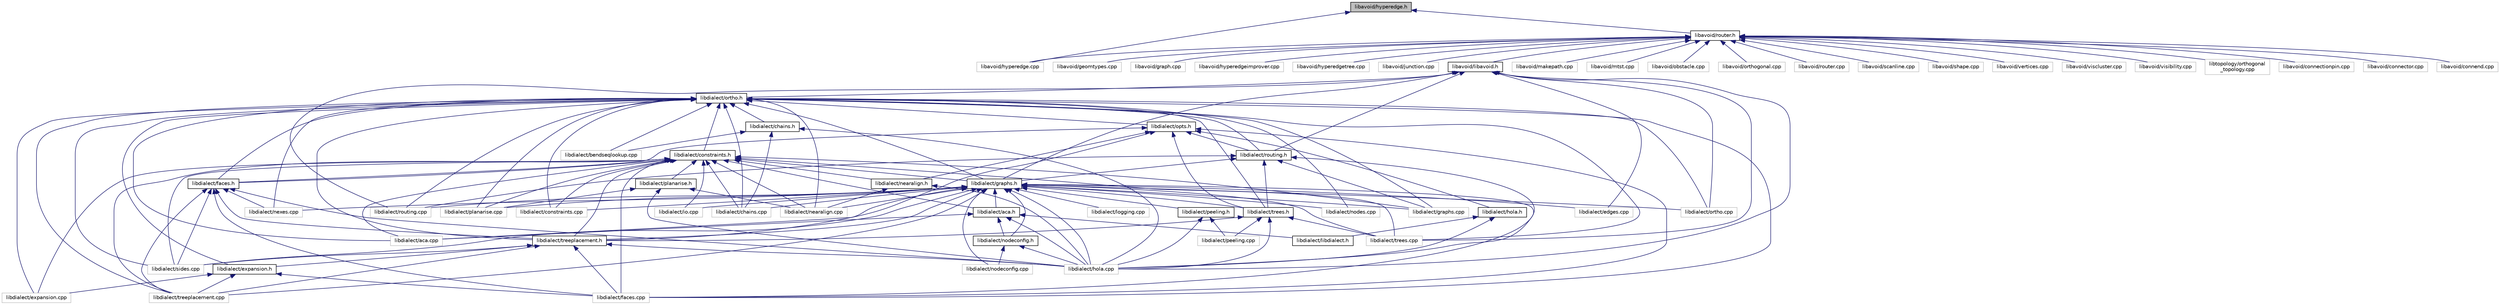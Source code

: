 digraph "libavoid/hyperedge.h"
{
  edge [fontname="Helvetica",fontsize="10",labelfontname="Helvetica",labelfontsize="10"];
  node [fontname="Helvetica",fontsize="10",shape=record];
  Node6 [label="libavoid/hyperedge.h",height=0.2,width=0.4,color="black", fillcolor="grey75", style="filled", fontcolor="black"];
  Node6 -> Node7 [dir="back",color="midnightblue",fontsize="10",style="solid",fontname="Helvetica"];
  Node7 [label="libavoid/router.h",height=0.2,width=0.4,color="black", fillcolor="white", style="filled",URL="$router_8h.html",tooltip="Contains the interface for the Router class. "];
  Node7 -> Node8 [dir="back",color="midnightblue",fontsize="10",style="solid",fontname="Helvetica"];
  Node8 [label="libavoid/connectionpin.cpp",height=0.2,width=0.4,color="grey75", fillcolor="white", style="filled"];
  Node7 -> Node9 [dir="back",color="midnightblue",fontsize="10",style="solid",fontname="Helvetica"];
  Node9 [label="libavoid/connector.cpp",height=0.2,width=0.4,color="grey75", fillcolor="white", style="filled"];
  Node7 -> Node10 [dir="back",color="midnightblue",fontsize="10",style="solid",fontname="Helvetica"];
  Node10 [label="libavoid/connend.cpp",height=0.2,width=0.4,color="grey75", fillcolor="white", style="filled"];
  Node7 -> Node11 [dir="back",color="midnightblue",fontsize="10",style="solid",fontname="Helvetica"];
  Node11 [label="libavoid/geomtypes.cpp",height=0.2,width=0.4,color="grey75", fillcolor="white", style="filled"];
  Node7 -> Node12 [dir="back",color="midnightblue",fontsize="10",style="solid",fontname="Helvetica"];
  Node12 [label="libavoid/graph.cpp",height=0.2,width=0.4,color="grey75", fillcolor="white", style="filled"];
  Node7 -> Node13 [dir="back",color="midnightblue",fontsize="10",style="solid",fontname="Helvetica"];
  Node13 [label="libavoid/hyperedge.cpp",height=0.2,width=0.4,color="grey75", fillcolor="white", style="filled"];
  Node7 -> Node14 [dir="back",color="midnightblue",fontsize="10",style="solid",fontname="Helvetica"];
  Node14 [label="libavoid/hyperedgeimprover.cpp",height=0.2,width=0.4,color="grey75", fillcolor="white", style="filled"];
  Node7 -> Node15 [dir="back",color="midnightblue",fontsize="10",style="solid",fontname="Helvetica"];
  Node15 [label="libavoid/hyperedgetree.cpp",height=0.2,width=0.4,color="grey75", fillcolor="white", style="filled"];
  Node7 -> Node16 [dir="back",color="midnightblue",fontsize="10",style="solid",fontname="Helvetica"];
  Node16 [label="libavoid/junction.cpp",height=0.2,width=0.4,color="grey75", fillcolor="white", style="filled"];
  Node7 -> Node17 [dir="back",color="midnightblue",fontsize="10",style="solid",fontname="Helvetica"];
  Node17 [label="libavoid/libavoid.h",height=0.2,width=0.4,color="black", fillcolor="white", style="filled",URL="$libavoid_8h.html",tooltip="Standard libavoid include file which includes all libavoid header files. "];
  Node17 -> Node18 [dir="back",color="midnightblue",fontsize="10",style="solid",fontname="Helvetica"];
  Node18 [label="libdialect/ortho.h",height=0.2,width=0.4,color="black", fillcolor="white", style="filled",URL="$ortho_8h_source.html"];
  Node18 -> Node19 [dir="back",color="midnightblue",fontsize="10",style="solid",fontname="Helvetica"];
  Node19 [label="libdialect/constraints.h",height=0.2,width=0.4,color="black", fillcolor="white", style="filled",URL="$constraints_8h_source.html"];
  Node19 -> Node20 [dir="back",color="midnightblue",fontsize="10",style="solid",fontname="Helvetica"];
  Node20 [label="libdialect/aca.cpp",height=0.2,width=0.4,color="grey75", fillcolor="white", style="filled"];
  Node19 -> Node21 [dir="back",color="midnightblue",fontsize="10",style="solid",fontname="Helvetica"];
  Node21 [label="libdialect/graphs.h",height=0.2,width=0.4,color="black", fillcolor="white", style="filled",URL="$graphs_8h_source.html"];
  Node21 -> Node20 [dir="back",color="midnightblue",fontsize="10",style="solid",fontname="Helvetica"];
  Node21 -> Node22 [dir="back",color="midnightblue",fontsize="10",style="solid",fontname="Helvetica"];
  Node22 [label="libdialect/aca.h",height=0.2,width=0.4,color="black", fillcolor="white", style="filled",URL="$aca_8h_source.html"];
  Node22 -> Node20 [dir="back",color="midnightblue",fontsize="10",style="solid",fontname="Helvetica"];
  Node22 -> Node23 [dir="back",color="midnightblue",fontsize="10",style="solid",fontname="Helvetica"];
  Node23 [label="libdialect/nodeconfig.h",height=0.2,width=0.4,color="black", fillcolor="white", style="filled",URL="$nodeconfig_8h_source.html"];
  Node23 -> Node24 [dir="back",color="midnightblue",fontsize="10",style="solid",fontname="Helvetica"];
  Node24 [label="libdialect/hola.cpp",height=0.2,width=0.4,color="grey75", fillcolor="white", style="filled"];
  Node23 -> Node25 [dir="back",color="midnightblue",fontsize="10",style="solid",fontname="Helvetica"];
  Node25 [label="libdialect/nodeconfig.cpp",height=0.2,width=0.4,color="grey75", fillcolor="white", style="filled"];
  Node22 -> Node24 [dir="back",color="midnightblue",fontsize="10",style="solid",fontname="Helvetica"];
  Node22 -> Node26 [dir="back",color="midnightblue",fontsize="10",style="solid",fontname="Helvetica"];
  Node26 [label="libdialect/libdialect.h",height=0.2,width=0.4,color="black", fillcolor="white", style="filled",URL="$libdialect_8h.html",tooltip="Standard libdialect include file which includes all libdialect functionality. "];
  Node21 -> Node27 [dir="back",color="midnightblue",fontsize="10",style="solid",fontname="Helvetica"];
  Node27 [label="libdialect/chains.cpp",height=0.2,width=0.4,color="grey75", fillcolor="white", style="filled"];
  Node21 -> Node28 [dir="back",color="midnightblue",fontsize="10",style="solid",fontname="Helvetica"];
  Node28 [label="libdialect/constraints.cpp",height=0.2,width=0.4,color="grey75", fillcolor="white", style="filled"];
  Node21 -> Node29 [dir="back",color="midnightblue",fontsize="10",style="solid",fontname="Helvetica"];
  Node29 [label="libdialect/edges.cpp",height=0.2,width=0.4,color="grey75", fillcolor="white", style="filled"];
  Node21 -> Node30 [dir="back",color="midnightblue",fontsize="10",style="solid",fontname="Helvetica"];
  Node30 [label="libdialect/treeplacement.h",height=0.2,width=0.4,color="black", fillcolor="white", style="filled",URL="$treeplacement_8h_source.html"];
  Node30 -> Node31 [dir="back",color="midnightblue",fontsize="10",style="solid",fontname="Helvetica"];
  Node31 [label="libdialect/expansion.h",height=0.2,width=0.4,color="black", fillcolor="white", style="filled",URL="$expansion_8h_source.html"];
  Node31 -> Node32 [dir="back",color="midnightblue",fontsize="10",style="solid",fontname="Helvetica"];
  Node32 [label="libdialect/expansion.cpp",height=0.2,width=0.4,color="grey75", fillcolor="white", style="filled"];
  Node31 -> Node33 [dir="back",color="midnightblue",fontsize="10",style="solid",fontname="Helvetica"];
  Node33 [label="libdialect/faces.cpp",height=0.2,width=0.4,color="grey75", fillcolor="white", style="filled"];
  Node31 -> Node34 [dir="back",color="midnightblue",fontsize="10",style="solid",fontname="Helvetica"];
  Node34 [label="libdialect/treeplacement.cpp",height=0.2,width=0.4,color="grey75", fillcolor="white", style="filled"];
  Node30 -> Node33 [dir="back",color="midnightblue",fontsize="10",style="solid",fontname="Helvetica"];
  Node30 -> Node24 [dir="back",color="midnightblue",fontsize="10",style="solid",fontname="Helvetica"];
  Node30 -> Node35 [dir="back",color="midnightblue",fontsize="10",style="solid",fontname="Helvetica"];
  Node35 [label="libdialect/sides.cpp",height=0.2,width=0.4,color="grey75", fillcolor="white", style="filled"];
  Node30 -> Node34 [dir="back",color="midnightblue",fontsize="10",style="solid",fontname="Helvetica"];
  Node21 -> Node36 [dir="back",color="midnightblue",fontsize="10",style="solid",fontname="Helvetica"];
  Node36 [label="libdialect/trees.h",height=0.2,width=0.4,color="black", fillcolor="white", style="filled",URL="$trees_8h_source.html"];
  Node36 -> Node30 [dir="back",color="midnightblue",fontsize="10",style="solid",fontname="Helvetica"];
  Node36 -> Node24 [dir="back",color="midnightblue",fontsize="10",style="solid",fontname="Helvetica"];
  Node36 -> Node37 [dir="back",color="midnightblue",fontsize="10",style="solid",fontname="Helvetica"];
  Node37 [label="libdialect/peeling.cpp",height=0.2,width=0.4,color="grey75", fillcolor="white", style="filled"];
  Node36 -> Node38 [dir="back",color="midnightblue",fontsize="10",style="solid",fontname="Helvetica"];
  Node38 [label="libdialect/trees.cpp",height=0.2,width=0.4,color="grey75", fillcolor="white", style="filled"];
  Node21 -> Node33 [dir="back",color="midnightblue",fontsize="10",style="solid",fontname="Helvetica"];
  Node21 -> Node39 [dir="back",color="midnightblue",fontsize="10",style="solid",fontname="Helvetica"];
  Node39 [label="libdialect/graphs.cpp",height=0.2,width=0.4,color="grey75", fillcolor="white", style="filled"];
  Node21 -> Node24 [dir="back",color="midnightblue",fontsize="10",style="solid",fontname="Helvetica"];
  Node21 -> Node40 [dir="back",color="midnightblue",fontsize="10",style="solid",fontname="Helvetica"];
  Node40 [label="libdialect/peeling.h",height=0.2,width=0.4,color="black", fillcolor="white", style="filled",URL="$peeling_8h_source.html"];
  Node40 -> Node24 [dir="back",color="midnightblue",fontsize="10",style="solid",fontname="Helvetica"];
  Node40 -> Node37 [dir="back",color="midnightblue",fontsize="10",style="solid",fontname="Helvetica"];
  Node21 -> Node23 [dir="back",color="midnightblue",fontsize="10",style="solid",fontname="Helvetica"];
  Node21 -> Node41 [dir="back",color="midnightblue",fontsize="10",style="solid",fontname="Helvetica"];
  Node41 [label="libdialect/io.cpp",height=0.2,width=0.4,color="grey75", fillcolor="white", style="filled"];
  Node21 -> Node42 [dir="back",color="midnightblue",fontsize="10",style="solid",fontname="Helvetica"];
  Node42 [label="libdialect/logging.cpp",height=0.2,width=0.4,color="grey75", fillcolor="white", style="filled"];
  Node21 -> Node43 [dir="back",color="midnightblue",fontsize="10",style="solid",fontname="Helvetica"];
  Node43 [label="libdialect/nearalign.cpp",height=0.2,width=0.4,color="grey75", fillcolor="white", style="filled"];
  Node21 -> Node44 [dir="back",color="midnightblue",fontsize="10",style="solid",fontname="Helvetica"];
  Node44 [label="libdialect/nexes.cpp",height=0.2,width=0.4,color="grey75", fillcolor="white", style="filled"];
  Node21 -> Node25 [dir="back",color="midnightblue",fontsize="10",style="solid",fontname="Helvetica"];
  Node21 -> Node45 [dir="back",color="midnightblue",fontsize="10",style="solid",fontname="Helvetica"];
  Node45 [label="libdialect/nodes.cpp",height=0.2,width=0.4,color="grey75", fillcolor="white", style="filled"];
  Node21 -> Node46 [dir="back",color="midnightblue",fontsize="10",style="solid",fontname="Helvetica"];
  Node46 [label="libdialect/ortho.cpp",height=0.2,width=0.4,color="grey75", fillcolor="white", style="filled"];
  Node21 -> Node47 [dir="back",color="midnightblue",fontsize="10",style="solid",fontname="Helvetica"];
  Node47 [label="libdialect/planarise.cpp",height=0.2,width=0.4,color="grey75", fillcolor="white", style="filled"];
  Node21 -> Node48 [dir="back",color="midnightblue",fontsize="10",style="solid",fontname="Helvetica"];
  Node48 [label="libdialect/routing.cpp",height=0.2,width=0.4,color="grey75", fillcolor="white", style="filled"];
  Node21 -> Node35 [dir="back",color="midnightblue",fontsize="10",style="solid",fontname="Helvetica"];
  Node21 -> Node34 [dir="back",color="midnightblue",fontsize="10",style="solid",fontname="Helvetica"];
  Node21 -> Node38 [dir="back",color="midnightblue",fontsize="10",style="solid",fontname="Helvetica"];
  Node19 -> Node22 [dir="back",color="midnightblue",fontsize="10",style="solid",fontname="Helvetica"];
  Node19 -> Node27 [dir="back",color="midnightblue",fontsize="10",style="solid",fontname="Helvetica"];
  Node19 -> Node28 [dir="back",color="midnightblue",fontsize="10",style="solid",fontname="Helvetica"];
  Node19 -> Node49 [dir="back",color="midnightblue",fontsize="10",style="solid",fontname="Helvetica"];
  Node49 [label="libdialect/faces.h",height=0.2,width=0.4,color="black", fillcolor="white", style="filled",URL="$faces_8h_source.html"];
  Node49 -> Node30 [dir="back",color="midnightblue",fontsize="10",style="solid",fontname="Helvetica"];
  Node49 -> Node33 [dir="back",color="midnightblue",fontsize="10",style="solid",fontname="Helvetica"];
  Node49 -> Node24 [dir="back",color="midnightblue",fontsize="10",style="solid",fontname="Helvetica"];
  Node49 -> Node44 [dir="back",color="midnightblue",fontsize="10",style="solid",fontname="Helvetica"];
  Node49 -> Node35 [dir="back",color="midnightblue",fontsize="10",style="solid",fontname="Helvetica"];
  Node49 -> Node34 [dir="back",color="midnightblue",fontsize="10",style="solid",fontname="Helvetica"];
  Node19 -> Node30 [dir="back",color="midnightblue",fontsize="10",style="solid",fontname="Helvetica"];
  Node19 -> Node32 [dir="back",color="midnightblue",fontsize="10",style="solid",fontname="Helvetica"];
  Node19 -> Node33 [dir="back",color="midnightblue",fontsize="10",style="solid",fontname="Helvetica"];
  Node19 -> Node39 [dir="back",color="midnightblue",fontsize="10",style="solid",fontname="Helvetica"];
  Node19 -> Node50 [dir="back",color="midnightblue",fontsize="10",style="solid",fontname="Helvetica"];
  Node50 [label="libdialect/planarise.h",height=0.2,width=0.4,color="black", fillcolor="white", style="filled",URL="$planarise_8h_source.html"];
  Node50 -> Node24 [dir="back",color="midnightblue",fontsize="10",style="solid",fontname="Helvetica"];
  Node50 -> Node43 [dir="back",color="midnightblue",fontsize="10",style="solid",fontname="Helvetica"];
  Node50 -> Node47 [dir="back",color="midnightblue",fontsize="10",style="solid",fontname="Helvetica"];
  Node19 -> Node51 [dir="back",color="midnightblue",fontsize="10",style="solid",fontname="Helvetica"];
  Node51 [label="libdialect/nearalign.h",height=0.2,width=0.4,color="black", fillcolor="white", style="filled",URL="$nearalign_8h_source.html"];
  Node51 -> Node24 [dir="back",color="midnightblue",fontsize="10",style="solid",fontname="Helvetica"];
  Node51 -> Node43 [dir="back",color="midnightblue",fontsize="10",style="solid",fontname="Helvetica"];
  Node19 -> Node41 [dir="back",color="midnightblue",fontsize="10",style="solid",fontname="Helvetica"];
  Node19 -> Node43 [dir="back",color="midnightblue",fontsize="10",style="solid",fontname="Helvetica"];
  Node19 -> Node47 [dir="back",color="midnightblue",fontsize="10",style="solid",fontname="Helvetica"];
  Node19 -> Node35 [dir="back",color="midnightblue",fontsize="10",style="solid",fontname="Helvetica"];
  Node19 -> Node34 [dir="back",color="midnightblue",fontsize="10",style="solid",fontname="Helvetica"];
  Node19 -> Node38 [dir="back",color="midnightblue",fontsize="10",style="solid",fontname="Helvetica"];
  Node18 -> Node20 [dir="back",color="midnightblue",fontsize="10",style="solid",fontname="Helvetica"];
  Node18 -> Node52 [dir="back",color="midnightblue",fontsize="10",style="solid",fontname="Helvetica"];
  Node52 [label="libdialect/opts.h",height=0.2,width=0.4,color="black", fillcolor="white", style="filled",URL="$opts_8h_source.html"];
  Node52 -> Node53 [dir="back",color="midnightblue",fontsize="10",style="solid",fontname="Helvetica"];
  Node53 [label="libdialect/routing.h",height=0.2,width=0.4,color="black", fillcolor="white", style="filled",URL="$routing_8h_source.html"];
  Node53 -> Node21 [dir="back",color="midnightblue",fontsize="10",style="solid",fontname="Helvetica"];
  Node53 -> Node36 [dir="back",color="midnightblue",fontsize="10",style="solid",fontname="Helvetica"];
  Node53 -> Node39 [dir="back",color="midnightblue",fontsize="10",style="solid",fontname="Helvetica"];
  Node53 -> Node24 [dir="back",color="midnightblue",fontsize="10",style="solid",fontname="Helvetica"];
  Node53 -> Node48 [dir="back",color="midnightblue",fontsize="10",style="solid",fontname="Helvetica"];
  Node52 -> Node49 [dir="back",color="midnightblue",fontsize="10",style="solid",fontname="Helvetica"];
  Node52 -> Node36 [dir="back",color="midnightblue",fontsize="10",style="solid",fontname="Helvetica"];
  Node52 -> Node30 [dir="back",color="midnightblue",fontsize="10",style="solid",fontname="Helvetica"];
  Node52 -> Node33 [dir="back",color="midnightblue",fontsize="10",style="solid",fontname="Helvetica"];
  Node52 -> Node51 [dir="back",color="midnightblue",fontsize="10",style="solid",fontname="Helvetica"];
  Node52 -> Node54 [dir="back",color="midnightblue",fontsize="10",style="solid",fontname="Helvetica"];
  Node54 [label="libdialect/hola.h",height=0.2,width=0.4,color="black", fillcolor="white", style="filled",URL="$hola_8h_source.html"];
  Node54 -> Node24 [dir="back",color="midnightblue",fontsize="10",style="solid",fontname="Helvetica"];
  Node54 -> Node26 [dir="back",color="midnightblue",fontsize="10",style="solid",fontname="Helvetica"];
  Node18 -> Node53 [dir="back",color="midnightblue",fontsize="10",style="solid",fontname="Helvetica"];
  Node18 -> Node21 [dir="back",color="midnightblue",fontsize="10",style="solid",fontname="Helvetica"];
  Node18 -> Node55 [dir="back",color="midnightblue",fontsize="10",style="solid",fontname="Helvetica"];
  Node55 [label="libdialect/bendseqlookup.cpp",height=0.2,width=0.4,color="grey75", fillcolor="white", style="filled"];
  Node18 -> Node56 [dir="back",color="midnightblue",fontsize="10",style="solid",fontname="Helvetica"];
  Node56 [label="libdialect/chains.h",height=0.2,width=0.4,color="black", fillcolor="white", style="filled",URL="$chains_8h_source.html"];
  Node56 -> Node55 [dir="back",color="midnightblue",fontsize="10",style="solid",fontname="Helvetica"];
  Node56 -> Node27 [dir="back",color="midnightblue",fontsize="10",style="solid",fontname="Helvetica"];
  Node56 -> Node24 [dir="back",color="midnightblue",fontsize="10",style="solid",fontname="Helvetica"];
  Node18 -> Node27 [dir="back",color="midnightblue",fontsize="10",style="solid",fontname="Helvetica"];
  Node18 -> Node28 [dir="back",color="midnightblue",fontsize="10",style="solid",fontname="Helvetica"];
  Node18 -> Node49 [dir="back",color="midnightblue",fontsize="10",style="solid",fontname="Helvetica"];
  Node18 -> Node36 [dir="back",color="midnightblue",fontsize="10",style="solid",fontname="Helvetica"];
  Node18 -> Node30 [dir="back",color="midnightblue",fontsize="10",style="solid",fontname="Helvetica"];
  Node18 -> Node31 [dir="back",color="midnightblue",fontsize="10",style="solid",fontname="Helvetica"];
  Node18 -> Node32 [dir="back",color="midnightblue",fontsize="10",style="solid",fontname="Helvetica"];
  Node18 -> Node33 [dir="back",color="midnightblue",fontsize="10",style="solid",fontname="Helvetica"];
  Node18 -> Node39 [dir="back",color="midnightblue",fontsize="10",style="solid",fontname="Helvetica"];
  Node18 -> Node43 [dir="back",color="midnightblue",fontsize="10",style="solid",fontname="Helvetica"];
  Node18 -> Node44 [dir="back",color="midnightblue",fontsize="10",style="solid",fontname="Helvetica"];
  Node18 -> Node45 [dir="back",color="midnightblue",fontsize="10",style="solid",fontname="Helvetica"];
  Node18 -> Node46 [dir="back",color="midnightblue",fontsize="10",style="solid",fontname="Helvetica"];
  Node18 -> Node47 [dir="back",color="midnightblue",fontsize="10",style="solid",fontname="Helvetica"];
  Node18 -> Node48 [dir="back",color="midnightblue",fontsize="10",style="solid",fontname="Helvetica"];
  Node18 -> Node35 [dir="back",color="midnightblue",fontsize="10",style="solid",fontname="Helvetica"];
  Node18 -> Node34 [dir="back",color="midnightblue",fontsize="10",style="solid",fontname="Helvetica"];
  Node18 -> Node38 [dir="back",color="midnightblue",fontsize="10",style="solid",fontname="Helvetica"];
  Node17 -> Node21 [dir="back",color="midnightblue",fontsize="10",style="solid",fontname="Helvetica"];
  Node17 -> Node53 [dir="back",color="midnightblue",fontsize="10",style="solid",fontname="Helvetica"];
  Node17 -> Node29 [dir="back",color="midnightblue",fontsize="10",style="solid",fontname="Helvetica"];
  Node17 -> Node24 [dir="back",color="midnightblue",fontsize="10",style="solid",fontname="Helvetica"];
  Node17 -> Node46 [dir="back",color="midnightblue",fontsize="10",style="solid",fontname="Helvetica"];
  Node17 -> Node48 [dir="back",color="midnightblue",fontsize="10",style="solid",fontname="Helvetica"];
  Node17 -> Node38 [dir="back",color="midnightblue",fontsize="10",style="solid",fontname="Helvetica"];
  Node7 -> Node57 [dir="back",color="midnightblue",fontsize="10",style="solid",fontname="Helvetica"];
  Node57 [label="libavoid/makepath.cpp",height=0.2,width=0.4,color="grey75", fillcolor="white", style="filled"];
  Node7 -> Node58 [dir="back",color="midnightblue",fontsize="10",style="solid",fontname="Helvetica"];
  Node58 [label="libavoid/mtst.cpp",height=0.2,width=0.4,color="grey75", fillcolor="white", style="filled"];
  Node7 -> Node59 [dir="back",color="midnightblue",fontsize="10",style="solid",fontname="Helvetica"];
  Node59 [label="libavoid/obstacle.cpp",height=0.2,width=0.4,color="grey75", fillcolor="white", style="filled"];
  Node7 -> Node60 [dir="back",color="midnightblue",fontsize="10",style="solid",fontname="Helvetica"];
  Node60 [label="libavoid/orthogonal.cpp",height=0.2,width=0.4,color="grey75", fillcolor="white", style="filled"];
  Node7 -> Node61 [dir="back",color="midnightblue",fontsize="10",style="solid",fontname="Helvetica"];
  Node61 [label="libavoid/router.cpp",height=0.2,width=0.4,color="grey75", fillcolor="white", style="filled"];
  Node7 -> Node62 [dir="back",color="midnightblue",fontsize="10",style="solid",fontname="Helvetica"];
  Node62 [label="libavoid/scanline.cpp",height=0.2,width=0.4,color="grey75", fillcolor="white", style="filled"];
  Node7 -> Node63 [dir="back",color="midnightblue",fontsize="10",style="solid",fontname="Helvetica"];
  Node63 [label="libavoid/shape.cpp",height=0.2,width=0.4,color="grey75", fillcolor="white", style="filled"];
  Node7 -> Node64 [dir="back",color="midnightblue",fontsize="10",style="solid",fontname="Helvetica"];
  Node64 [label="libavoid/vertices.cpp",height=0.2,width=0.4,color="grey75", fillcolor="white", style="filled"];
  Node7 -> Node65 [dir="back",color="midnightblue",fontsize="10",style="solid",fontname="Helvetica"];
  Node65 [label="libavoid/viscluster.cpp",height=0.2,width=0.4,color="grey75", fillcolor="white", style="filled"];
  Node7 -> Node66 [dir="back",color="midnightblue",fontsize="10",style="solid",fontname="Helvetica"];
  Node66 [label="libavoid/visibility.cpp",height=0.2,width=0.4,color="grey75", fillcolor="white", style="filled"];
  Node7 -> Node67 [dir="back",color="midnightblue",fontsize="10",style="solid",fontname="Helvetica"];
  Node67 [label="libtopology/orthogonal\l_topology.cpp",height=0.2,width=0.4,color="grey75", fillcolor="white", style="filled"];
  Node6 -> Node13 [dir="back",color="midnightblue",fontsize="10",style="solid",fontname="Helvetica"];
}
